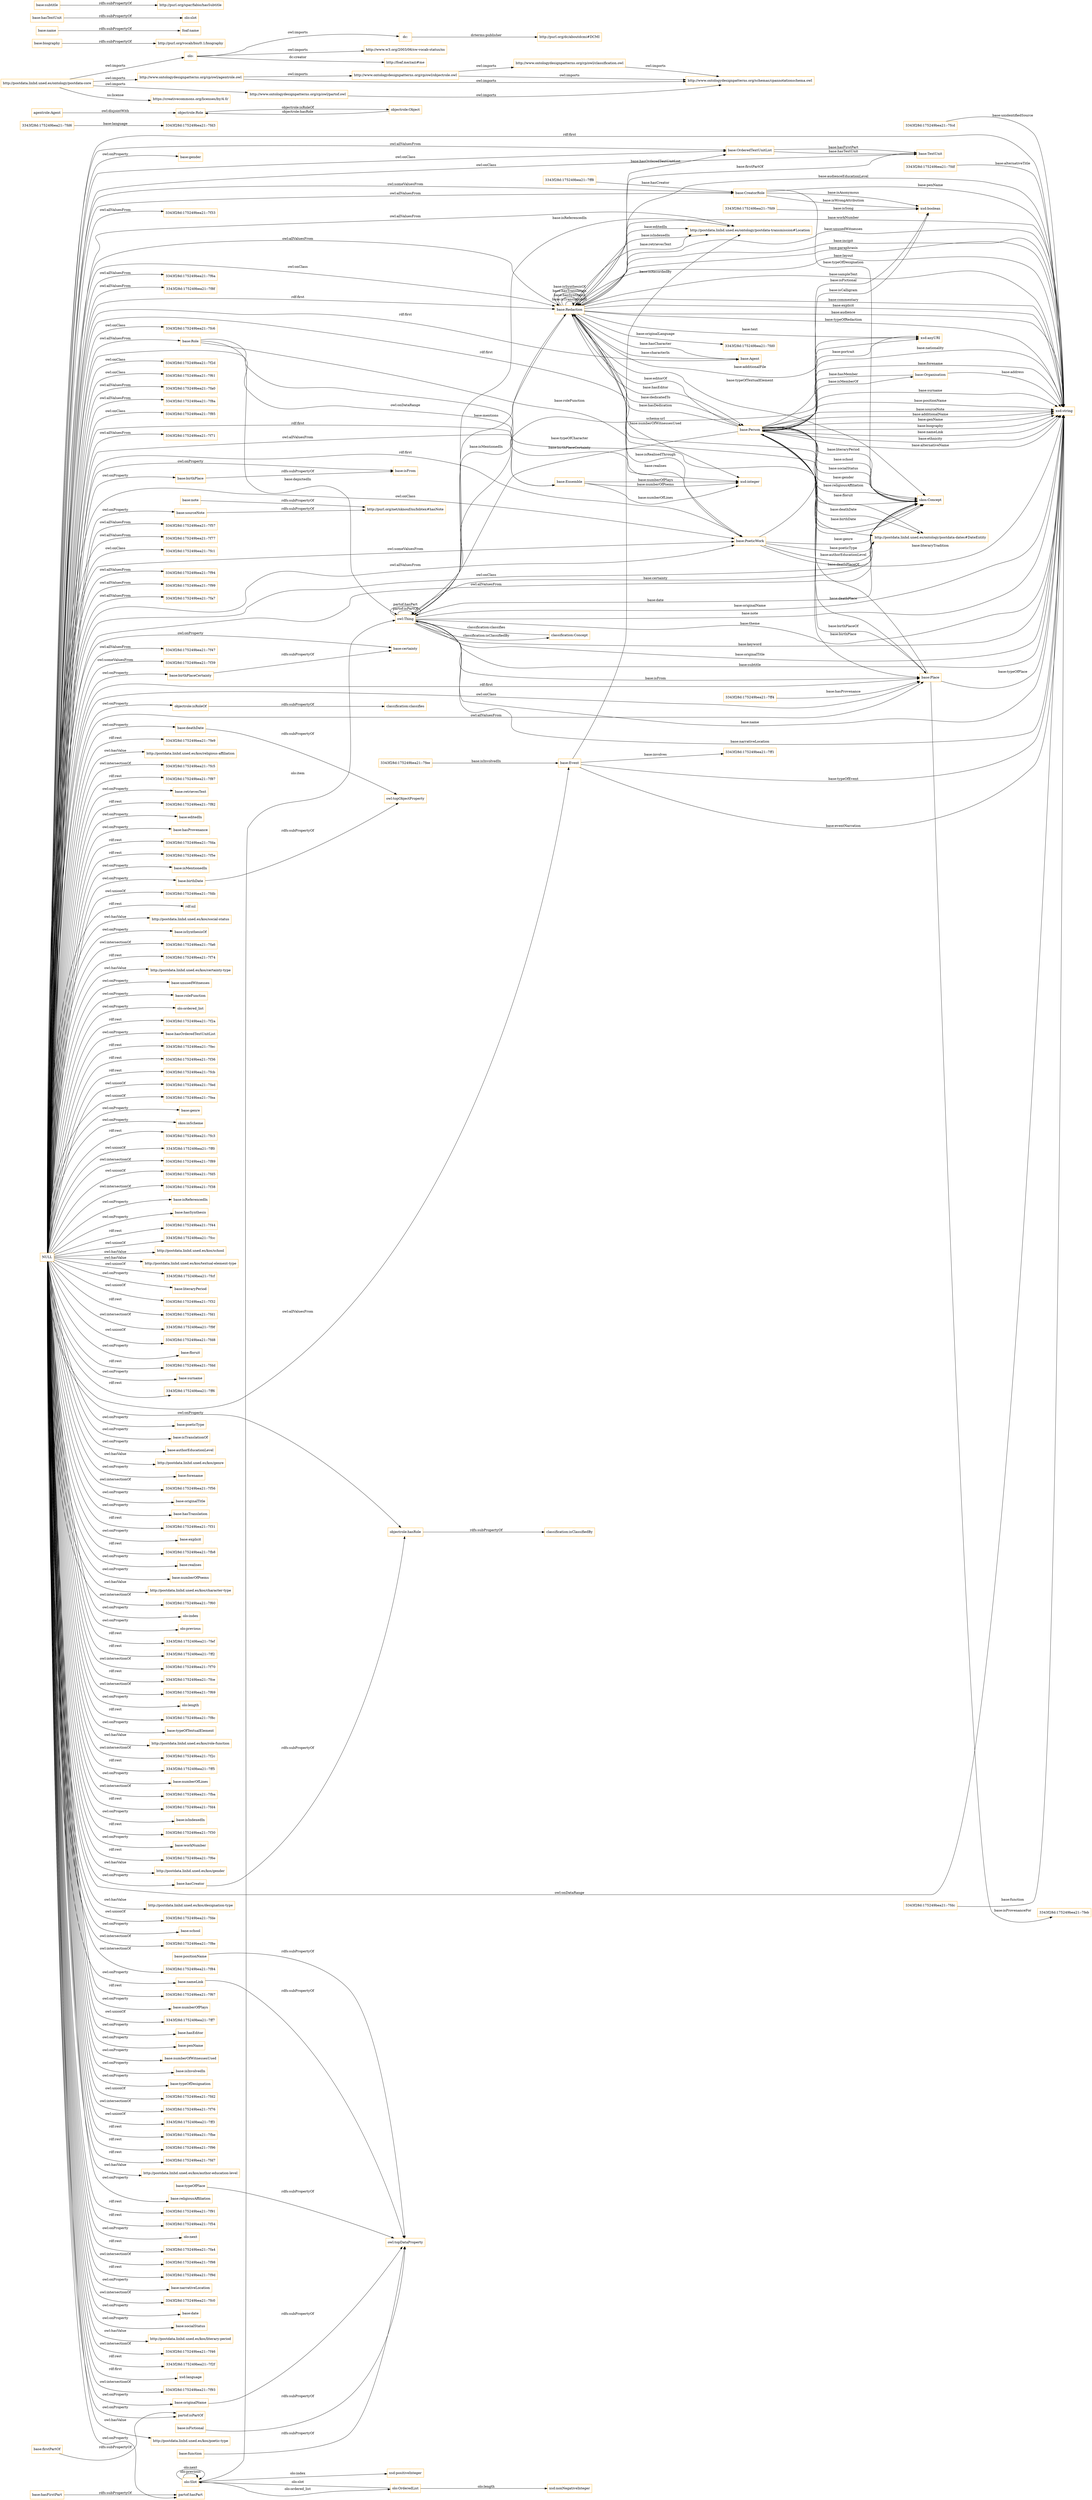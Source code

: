 digraph ar2dtool_diagram { 
rankdir=LR;
size="1501"
node [shape = rectangle, color="orange"]; "base:Role" "3343f28d:175249bea21:-7feb" "base:OrderedTextUnitList" "3343f28d:175249bea21:-7fd6" "3343f28d:175249bea21:-7f33" "agentrole:Agent" "3343f28d:175249bea21:-7fee" "base:Agent" "base:CreatorRole" "base:Person" "3343f28d:175249bea21:-7f6a" "3343f28d:175249bea21:-7f8f" "base:Organisation" "3343f28d:175249bea21:-7ff4" "base:Redaction" "3343f28d:175249bea21:-7fc6" "base:Ensemble" "3343f28d:175249bea21:-7f2d" "3343f28d:175249bea21:-7fdc" "3343f28d:175249bea21:-7ff1" "3343f28d:175249bea21:-7f61" "3343f28d:175249bea21:-7fa0" "3343f28d:175249bea21:-7f8a" "3343f28d:175249bea21:-7fcd" "3343f28d:175249bea21:-7f85" "3343f28d:175249bea21:-7fdf" "base:TextUnit" "3343f28d:175249bea21:-7f71" "skos:Concept" "http://postdata.linhd.uned.es/ontology/postdata-dates#DateEntity" "base:Place" "3343f28d:175249bea21:-7ff8" "base:Event" "3343f28d:175249bea21:-7f57" "3343f28d:175249bea21:-7f77" "3343f28d:175249bea21:-7fd9" "3343f28d:175249bea21:-7fc1" "http://postdata.linhd.uned.es/ontology/postdata-transmission#Location" "3343f28d:175249bea21:-7f94" "3343f28d:175249bea21:-7f99" "3343f28d:175249bea21:-7fa7" "base:PoeticWork" "3343f28d:175249bea21:-7f47" "3343f28d:175249bea21:-7f39" "owl:Thing" "objectrole:Role" "objectrole:Object" "olo:Slot" "olo:OrderedList" "classification:Concept" ; /*classes style*/
	"base:deathDate" -> "owl:topObjectProperty" [ label = "rdfs:subPropertyOf" ];
	"http://www.ontologydesignpatterns.org/cp/owl/objectrole.owl" -> "http://www.ontologydesignpatterns.org/cp/owl/classification.owl" [ label = "owl:imports" ];
	"http://www.ontologydesignpatterns.org/cp/owl/objectrole.owl" -> "http://www.ontologydesignpatterns.org/schemas/cpannotationschema.owl" [ label = "owl:imports" ];
	"http://www.ontologydesignpatterns.org/cp/owl/classification.owl" -> "http://www.ontologydesignpatterns.org/schemas/cpannotationschema.owl" [ label = "owl:imports" ];
	"base:firstPartOf" -> "partof:isPartOf" [ label = "rdfs:subPropertyOf" ];
	"agentrole:Agent" -> "objectrole:Role" [ label = "owl:disjointWith" ];
	"dc:" -> "http://purl.org/dc/aboutdcmi#DCMI" [ label = "dcterms:publisher" ];
	"olo:" -> "http://www.w3.org/2003/06/sw-vocab-status/ns" [ label = "owl:imports" ];
	"olo:" -> "dc:" [ label = "owl:imports" ];
	"olo:" -> "http://foaf.me/zazi#me" [ label = "dc:creator" ];
	"base:birthPlaceCertainty" -> "base:certainty" [ label = "rdfs:subPropertyOf" ];
	"base:biography" -> "http://purl.org/vocab/bio/0.1/biography" [ label = "rdfs:subPropertyOf" ];
	"objectrole:isRoleOf" -> "classification:classifies" [ label = "rdfs:subPropertyOf" ];
	"base:nameLink" -> "owl:topDataProperty" [ label = "rdfs:subPropertyOf" ];
	"base:sourceNote" -> "http://purl.org/net/nknouf/ns/bibtex#hasNote" [ label = "rdfs:subPropertyOf" ];
	"base:name" -> "foaf:name" [ label = "rdfs:subPropertyOf" ];
	"base:hasTextUnit" -> "olo:slot" [ label = "rdfs:subPropertyOf" ];
	"NULL" -> "3343f28d:175249bea21:-7fe9" [ label = "rdf:rest" ];
	"NULL" -> "http://postdata.linhd.uned.es/kos/religious-affiliation" [ label = "owl:hasValue" ];
	"NULL" -> "base:PoeticWork" [ label = "owl:allValuesFrom" ];
	"NULL" -> "3343f28d:175249bea21:-7fc5" [ label = "owl:intersectionOf" ];
	"NULL" -> "3343f28d:175249bea21:-7f87" [ label = "rdf:rest" ];
	"NULL" -> "base:CreatorRole" [ label = "owl:someValuesFrom" ];
	"NULL" -> "base:retrievesText" [ label = "owl:onProperty" ];
	"NULL" -> "3343f28d:175249bea21:-7f82" [ label = "rdf:rest" ];
	"NULL" -> "base:editedIn" [ label = "owl:onProperty" ];
	"NULL" -> "base:Place" [ label = "rdf:first" ];
	"NULL" -> "base:hasProvenance" [ label = "owl:onProperty" ];
	"NULL" -> "3343f28d:175249bea21:-7fda" [ label = "rdf:rest" ];
	"NULL" -> "3343f28d:175249bea21:-7f5e" [ label = "rdf:rest" ];
	"NULL" -> "base:PoeticWork" [ label = "rdf:first" ];
	"NULL" -> "base:isMentionedIn" [ label = "owl:onProperty" ];
	"NULL" -> "base:birthDate" [ label = "owl:onProperty" ];
	"NULL" -> "3343f28d:175249bea21:-7fdb" [ label = "owl:unionOf" ];
	"NULL" -> "rdf:nil" [ label = "rdf:rest" ];
	"NULL" -> "http://postdata.linhd.uned.es/kos/social-status" [ label = "owl:hasValue" ];
	"NULL" -> "base:isSynthesisOf" [ label = "owl:onProperty" ];
	"NULL" -> "base:birthPlaceCertainty" [ label = "owl:onProperty" ];
	"NULL" -> "3343f28d:175249bea21:-7fa6" [ label = "owl:intersectionOf" ];
	"NULL" -> "3343f28d:175249bea21:-7f74" [ label = "rdf:rest" ];
	"NULL" -> "http://postdata.linhd.uned.es/kos/certainty-type" [ label = "owl:hasValue" ];
	"NULL" -> "base:unusedWitnesses" [ label = "owl:onProperty" ];
	"NULL" -> "objectrole:isRoleOf" [ label = "owl:onProperty" ];
	"NULL" -> "base:roleFunction" [ label = "owl:onProperty" ];
	"NULL" -> "partof:isPartOf" [ label = "owl:onProperty" ];
	"NULL" -> "olo:ordered_list" [ label = "owl:onProperty" ];
	"NULL" -> "3343f28d:175249bea21:-7f47" [ label = "owl:allValuesFrom" ];
	"NULL" -> "3343f28d:175249bea21:-7f2a" [ label = "rdf:rest" ];
	"NULL" -> "base:hasOrderedTextUnitList" [ label = "owl:onProperty" ];
	"NULL" -> "3343f28d:175249bea21:-7fec" [ label = "rdf:rest" ];
	"NULL" -> "3343f28d:175249bea21:-7f36" [ label = "rdf:rest" ];
	"NULL" -> "3343f28d:175249bea21:-7fcb" [ label = "rdf:rest" ];
	"NULL" -> "3343f28d:175249bea21:-7fed" [ label = "owl:unionOf" ];
	"NULL" -> "base:Role" [ label = "owl:allValuesFrom" ];
	"NULL" -> "3343f28d:175249bea21:-7fea" [ label = "owl:unionOf" ];
	"NULL" -> "base:genre" [ label = "owl:onProperty" ];
	"NULL" -> "skos:inScheme" [ label = "owl:onProperty" ];
	"NULL" -> "base:OrderedTextUnitList" [ label = "owl:allValuesFrom" ];
	"NULL" -> "3343f28d:175249bea21:-7fc3" [ label = "rdf:rest" ];
	"NULL" -> "base:CreatorRole" [ label = "owl:allValuesFrom" ];
	"NULL" -> "http://postdata.linhd.uned.es/ontology/postdata-dates#DateEntity" [ label = "owl:onClass" ];
	"NULL" -> "base:Ensemble" [ label = "owl:allValuesFrom" ];
	"NULL" -> "3343f28d:175249bea21:-7ff0" [ label = "owl:unionOf" ];
	"NULL" -> "3343f28d:175249bea21:-7f89" [ label = "owl:intersectionOf" ];
	"NULL" -> "3343f28d:175249bea21:-7fd5" [ label = "owl:unionOf" ];
	"NULL" -> "3343f28d:175249bea21:-7f38" [ label = "owl:intersectionOf" ];
	"NULL" -> "base:isReferencedIn" [ label = "owl:onProperty" ];
	"NULL" -> "base:hasSynthesis" [ label = "owl:onProperty" ];
	"NULL" -> "3343f28d:175249bea21:-7f44" [ label = "rdf:rest" ];
	"NULL" -> "3343f28d:175249bea21:-7fcc" [ label = "owl:unionOf" ];
	"NULL" -> "base:Agent" [ label = "rdf:first" ];
	"NULL" -> "http://postdata.linhd.uned.es/kos/school" [ label = "owl:hasValue" ];
	"NULL" -> "skos:Concept" [ label = "rdf:first" ];
	"NULL" -> "http://postdata.linhd.uned.es/kos/textual-element-type" [ label = "owl:hasValue" ];
	"NULL" -> "3343f28d:175249bea21:-7fcf" [ label = "owl:unionOf" ];
	"NULL" -> "base:literaryPeriod" [ label = "owl:onProperty" ];
	"NULL" -> "3343f28d:175249bea21:-7f32" [ label = "owl:unionOf" ];
	"NULL" -> "3343f28d:175249bea21:-7f8a" [ label = "owl:allValuesFrom" ];
	"NULL" -> "3343f28d:175249bea21:-7fd1" [ label = "rdf:rest" ];
	"NULL" -> "3343f28d:175249bea21:-7f9f" [ label = "owl:intersectionOf" ];
	"NULL" -> "3343f28d:175249bea21:-7fc6" [ label = "owl:onClass" ];
	"NULL" -> "3343f28d:175249bea21:-7fd8" [ label = "owl:unionOf" ];
	"NULL" -> "base:floruit" [ label = "owl:onProperty" ];
	"NULL" -> "3343f28d:175249bea21:-7fdd" [ label = "rdf:rest" ];
	"NULL" -> "base:surname" [ label = "owl:onProperty" ];
	"NULL" -> "3343f28d:175249bea21:-7ff6" [ label = "rdf:rest" ];
	"NULL" -> "xsd:string" [ label = "owl:onDataRange" ];
	"NULL" -> "base:poeticType" [ label = "owl:onProperty" ];
	"NULL" -> "base:isTranslationOf" [ label = "owl:onProperty" ];
	"NULL" -> "base:authorEducationLevel" [ label = "owl:onProperty" ];
	"NULL" -> "http://postdata.linhd.uned.es/kos/genre" [ label = "owl:hasValue" ];
	"NULL" -> "base:forename" [ label = "owl:onProperty" ];
	"NULL" -> "3343f28d:175249bea21:-7f56" [ label = "owl:intersectionOf" ];
	"NULL" -> "3343f28d:175249bea21:-7f71" [ label = "owl:allValuesFrom" ];
	"NULL" -> "base:originalTitle" [ label = "owl:onProperty" ];
	"NULL" -> "base:hasTranslation" [ label = "owl:onProperty" ];
	"NULL" -> "3343f28d:175249bea21:-7f31" [ label = "rdf:rest" ];
	"NULL" -> "base:Redaction" [ label = "owl:allValuesFrom" ];
	"NULL" -> "base:explicit" [ label = "owl:onProperty" ];
	"NULL" -> "3343f28d:175249bea21:-7fb8" [ label = "rdf:rest" ];
	"NULL" -> "3343f28d:175249bea21:-7f61" [ label = "owl:onClass" ];
	"NULL" -> "base:realises" [ label = "owl:onProperty" ];
	"NULL" -> "base:numberOfPoems" [ label = "owl:onProperty" ];
	"NULL" -> "base:PoeticWork" [ label = "owl:someValuesFrom" ];
	"NULL" -> "http://postdata.linhd.uned.es/kos/character-type" [ label = "owl:hasValue" ];
	"NULL" -> "3343f28d:175249bea21:-7f60" [ label = "owl:intersectionOf" ];
	"NULL" -> "olo:index" [ label = "owl:onProperty" ];
	"NULL" -> "olo:previous" [ label = "owl:onProperty" ];
	"NULL" -> "3343f28d:175249bea21:-7fef" [ label = "rdf:rest" ];
	"NULL" -> "3343f28d:175249bea21:-7ff2" [ label = "rdf:rest" ];
	"NULL" -> "3343f28d:175249bea21:-7f70" [ label = "owl:intersectionOf" ];
	"NULL" -> "3343f28d:175249bea21:-7fce" [ label = "rdf:rest" ];
	"NULL" -> "3343f28d:175249bea21:-7fa0" [ label = "owl:allValuesFrom" ];
	"NULL" -> "3343f28d:175249bea21:-7f69" [ label = "owl:intersectionOf" ];
	"NULL" -> "3343f28d:175249bea21:-7f39" [ label = "owl:someValuesFrom" ];
	"NULL" -> "3343f28d:175249bea21:-7f6a" [ label = "owl:allValuesFrom" ];
	"NULL" -> "base:PoeticWork" [ label = "owl:onClass" ];
	"NULL" -> "xsd:string" [ label = "rdf:first" ];
	"NULL" -> "olo:length" [ label = "owl:onProperty" ];
	"NULL" -> "3343f28d:175249bea21:-7f8c" [ label = "rdf:rest" ];
	"NULL" -> "base:typeOfTextualElement" [ label = "owl:onProperty" ];
	"NULL" -> "http://postdata.linhd.uned.es/kos/role-function" [ label = "owl:hasValue" ];
	"NULL" -> "3343f28d:175249bea21:-7f85" [ label = "owl:onClass" ];
	"NULL" -> "3343f28d:175249bea21:-7f2c" [ label = "owl:intersectionOf" ];
	"NULL" -> "3343f28d:175249bea21:-7f8f" [ label = "owl:allValuesFrom" ];
	"NULL" -> "3343f28d:175249bea21:-7ff5" [ label = "rdf:rest" ];
	"NULL" -> "base:numberOfLines" [ label = "owl:onProperty" ];
	"NULL" -> "3343f28d:175249bea21:-7fba" [ label = "owl:intersectionOf" ];
	"NULL" -> "3343f28d:175249bea21:-7fd4" [ label = "rdf:rest" ];
	"NULL" -> "base:isIndexedIn" [ label = "owl:onProperty" ];
	"NULL" -> "3343f28d:175249bea21:-7f30" [ label = "rdf:rest" ];
	"NULL" -> "base:workNumber" [ label = "owl:onProperty" ];
	"NULL" -> "3343f28d:175249bea21:-7f6e" [ label = "rdf:rest" ];
	"NULL" -> "http://postdata.linhd.uned.es/kos/gender" [ label = "owl:hasValue" ];
	"NULL" -> "3343f28d:175249bea21:-7f77" [ label = "owl:allValuesFrom" ];
	"NULL" -> "base:hasCreator" [ label = "owl:onProperty" ];
	"NULL" -> "http://postdata.linhd.uned.es/kos/designation-type" [ label = "owl:hasValue" ];
	"NULL" -> "base:deathDate" [ label = "owl:onProperty" ];
	"NULL" -> "base:isFrom" [ label = "owl:onProperty" ];
	"NULL" -> "3343f28d:175249bea21:-7fde" [ label = "owl:unionOf" ];
	"NULL" -> "base:Redaction" [ label = "owl:onClass" ];
	"NULL" -> "base:school" [ label = "owl:onProperty" ];
	"NULL" -> "3343f28d:175249bea21:-7f8e" [ label = "owl:intersectionOf" ];
	"NULL" -> "3343f28d:175249bea21:-7f33" [ label = "owl:allValuesFrom" ];
	"NULL" -> "xsd:integer" [ label = "owl:onDataRange" ];
	"NULL" -> "3343f28d:175249bea21:-7f84" [ label = "owl:intersectionOf" ];
	"NULL" -> "3343f28d:175249bea21:-7fc1" [ label = "owl:onClass" ];
	"NULL" -> "3343f28d:175249bea21:-7fa7" [ label = "owl:allValuesFrom" ];
	"NULL" -> "3343f28d:175249bea21:-7f67" [ label = "rdf:rest" ];
	"NULL" -> "objectrole:hasRole" [ label = "owl:onProperty" ];
	"NULL" -> "partof:hasPart" [ label = "owl:onProperty" ];
	"NULL" -> "3343f28d:175249bea21:-7f57" [ label = "owl:allValuesFrom" ];
	"NULL" -> "base:Place" [ label = "owl:onClass" ];
	"NULL" -> "base:numberOfPlays" [ label = "owl:onProperty" ];
	"NULL" -> "3343f28d:175249bea21:-7ff7" [ label = "owl:unionOf" ];
	"NULL" -> "base:hasEditor" [ label = "owl:onProperty" ];
	"NULL" -> "base:nameLink" [ label = "owl:onProperty" ];
	"NULL" -> "base:Ensemble" [ label = "rdf:first" ];
	"NULL" -> "base:penName" [ label = "owl:onProperty" ];
	"NULL" -> "3343f28d:175249bea21:-7f2d" [ label = "owl:onClass" ];
	"NULL" -> "base:numberOfWitnessesUsed" [ label = "owl:onProperty" ];
	"NULL" -> "base:isInvolvedIn" [ label = "owl:onProperty" ];
	"NULL" -> "base:typeOfDesignation" [ label = "owl:onProperty" ];
	"NULL" -> "3343f28d:175249bea21:-7fd2" [ label = "owl:unionOf" ];
	"NULL" -> "http://postdata.linhd.uned.es/ontology/postdata-transmission#Location" [ label = "owl:allValuesFrom" ];
	"NULL" -> "base:Redaction" [ label = "rdf:first" ];
	"NULL" -> "3343f28d:175249bea21:-7f76" [ label = "owl:intersectionOf" ];
	"NULL" -> "3343f28d:175249bea21:-7ff3" [ label = "owl:unionOf" ];
	"NULL" -> "3343f28d:175249bea21:-7fbe" [ label = "rdf:rest" ];
	"NULL" -> "3343f28d:175249bea21:-7f96" [ label = "rdf:rest" ];
	"NULL" -> "3343f28d:175249bea21:-7fd7" [ label = "rdf:rest" ];
	"NULL" -> "http://postdata.linhd.uned.es/kos/author-education-level" [ label = "owl:hasValue" ];
	"NULL" -> "base:originalName" [ label = "owl:onProperty" ];
	"NULL" -> "base:religiousAffiliation" [ label = "owl:onProperty" ];
	"NULL" -> "3343f28d:175249bea21:-7f91" [ label = "rdf:rest" ];
	"NULL" -> "3343f28d:175249bea21:-7f54" [ label = "rdf:rest" ];
	"NULL" -> "olo:next" [ label = "owl:onProperty" ];
	"NULL" -> "base:sourceNote" [ label = "owl:onProperty" ];
	"NULL" -> "3343f28d:175249bea21:-7f99" [ label = "owl:allValuesFrom" ];
	"NULL" -> "3343f28d:175249bea21:-7fa4" [ label = "rdf:rest" ];
	"NULL" -> "3343f28d:175249bea21:-7f98" [ label = "owl:intersectionOf" ];
	"NULL" -> "3343f28d:175249bea21:-7f9d" [ label = "rdf:rest" ];
	"NULL" -> "base:narrativeLocation" [ label = "owl:onProperty" ];
	"NULL" -> "3343f28d:175249bea21:-7fc0" [ label = "owl:intersectionOf" ];
	"NULL" -> "base:certainty" [ label = "owl:onProperty" ];
	"NULL" -> "base:date" [ label = "owl:onProperty" ];
	"NULL" -> "3343f28d:175249bea21:-7f94" [ label = "owl:allValuesFrom" ];
	"NULL" -> "base:TextUnit" [ label = "owl:onClass" ];
	"NULL" -> "base:Place" [ label = "owl:allValuesFrom" ];
	"NULL" -> "base:socialStatus" [ label = "owl:onProperty" ];
	"NULL" -> "http://postdata.linhd.uned.es/kos/literary-period" [ label = "owl:hasValue" ];
	"NULL" -> "http://postdata.linhd.uned.es/ontology/postdata-dates#DateEntity" [ label = "owl:allValuesFrom" ];
	"NULL" -> "3343f28d:175249bea21:-7f46" [ label = "owl:intersectionOf" ];
	"NULL" -> "3343f28d:175249bea21:-7f2f" [ label = "rdf:rest" ];
	"NULL" -> "xsd:language" [ label = "rdf:first" ];
	"NULL" -> "3343f28d:175249bea21:-7f93" [ label = "owl:intersectionOf" ];
	"NULL" -> "http://postdata.linhd.uned.es/kos/poetic-type" [ label = "owl:hasValue" ];
	"NULL" -> "base:gender" [ label = "owl:onProperty" ];
	"NULL" -> "base:OrderedTextUnitList" [ label = "owl:onClass" ];
	"NULL" -> "base:Event" [ label = "owl:allValuesFrom" ];
	"NULL" -> "base:birthPlace" [ label = "owl:onProperty" ];
	"base:hasFirstPart" -> "partof:hasPart" [ label = "rdfs:subPropertyOf" ];
	"base:hasCreator" -> "objectrole:hasRole" [ label = "rdfs:subPropertyOf" ];
	"base:birthPlace" -> "base:isFrom" [ label = "rdfs:subPropertyOf" ];
	"http://www.ontologydesignpatterns.org/cp/owl/agentrole.owl" -> "http://www.ontologydesignpatterns.org/cp/owl/objectrole.owl" [ label = "owl:imports" ];
	"http://www.ontologydesignpatterns.org/cp/owl/agentrole.owl" -> "http://www.ontologydesignpatterns.org/schemas/cpannotationschema.owl" [ label = "owl:imports" ];
	"base:isFictional" -> "owl:topDataProperty" [ label = "rdfs:subPropertyOf" ];
	"base:subtitle" -> "http://purl.org/spar/fabio/hasSubtitle" [ label = "rdfs:subPropertyOf" ];
	"base:function" -> "owl:topDataProperty" [ label = "rdfs:subPropertyOf" ];
	"base:originalName" -> "owl:topDataProperty" [ label = "rdfs:subPropertyOf" ];
	"http://www.ontologydesignpatterns.org/cp/owl/partof.owl" -> "http://www.ontologydesignpatterns.org/schemas/cpannotationschema.owl" [ label = "owl:imports" ];
	"http://postdata.linhd.uned.es/ontology/postdata-core" -> "https://creativecommons.org/licenses/by/4.0/" [ label = "ns:license" ];
	"http://postdata.linhd.uned.es/ontology/postdata-core" -> "http://www.ontologydesignpatterns.org/cp/owl/partof.owl" [ label = "owl:imports" ];
	"http://postdata.linhd.uned.es/ontology/postdata-core" -> "http://www.ontologydesignpatterns.org/cp/owl/agentrole.owl" [ label = "owl:imports" ];
	"http://postdata.linhd.uned.es/ontology/postdata-core" -> "olo:" [ label = "owl:imports" ];
	"base:note" -> "http://purl.org/net/nknouf/ns/bibtex#hasNote" [ label = "rdfs:subPropertyOf" ];
	"base:birthDate" -> "owl:topObjectProperty" [ label = "rdfs:subPropertyOf" ];
	"base:positionName" -> "owl:topDataProperty" [ label = "rdfs:subPropertyOf" ];
	"objectrole:hasRole" -> "classification:isClassifiedBy" [ label = "rdfs:subPropertyOf" ];
	"base:typeOfPlace" -> "owl:topDataProperty" [ label = "rdfs:subPropertyOf" ];
	"base:Redaction" -> "owl:Thing" [ label = "base:mentions" ];
	"base:Person" -> "xsd:boolean" [ label = "base:isFictional" ];
	"owl:Thing" -> "xsd:string" [ label = "base:narrativeLocation" ];
	"base:CreatorRole" -> "xsd:string" [ label = "base:penName" ];
	"base:Person" -> "base:Place" [ label = "base:deathPlace" ];
	"base:Ensemble" -> "xsd:integer" [ label = "base:numberOfLines" ];
	"base:Redaction" -> "xsd:string" [ label = "base:audienceEducationLevel" ];
	"base:Event" -> "xsd:string" [ label = "base:eventNarration" ];
	"base:Redaction" -> "xsd:string" [ label = "base:workNumber" ];
	"owl:Thing" -> "xsd:string" [ label = "base:originalName" ];
	"base:OrderedTextUnitList" -> "base:TextUnit" [ label = "base:hasTextUnit" ];
	"base:Redaction" -> "base:Person" [ label = "base:hasEditor" ];
	"olo:Slot" -> "olo:Slot" [ label = "olo:previous" ];
	"base:Redaction" -> "xsd:string" [ label = "base:unusedWitnesses" ];
	"base:Place" -> "base:Person" [ label = "base:deathPlaceOf" ];
	"base:Person" -> "http://postdata.linhd.uned.es/ontology/postdata-dates#DateEntity" [ label = "base:floruit" ];
	"base:Person" -> "xsd:string" [ label = "base:surname" ];
	"base:Person" -> "xsd:string" [ label = "base:positionName" ];
	"classification:Concept" -> "owl:Thing" [ label = "classification:classifies" ];
	"3343f28d:175249bea21:-7ff8" -> "base:CreatorRole" [ label = "base:hasCreator" ];
	"base:Redaction" -> "xsd:string" [ label = "base:paraphrasis" ];
	"base:Person" -> "base:Redaction" [ label = "base:hasDedication" ];
	"base:Event" -> "xsd:string" [ label = "base:typeOfEvent" ];
	"base:Person" -> "http://postdata.linhd.uned.es/ontology/postdata-dates#DateEntity" [ label = "base:deathDate" ];
	"base:Person" -> "base:Place" [ label = "base:birthPlace" ];
	"base:Event" -> "http://postdata.linhd.uned.es/ontology/postdata-transmission#Location" [ label = "base:isRecordedBy" ];
	"base:CreatorRole" -> "xsd:boolean" [ label = "base:isAnonymous" ];
	"base:Redaction" -> "base:Agent" [ label = "base:hasCharacter" ];
	"base:Redaction" -> "xsd:anyURI" [ label = "base:text" ];
	"base:Redaction" -> "xsd:anyURI" [ label = "base:additionalFile" ];
	"base:Person" -> "base:Organisation" [ label = "base:isMemberOf" ];
	"base:Redaction" -> "xsd:string" [ label = "base:layout" ];
	"base:PoeticWork" -> "xsd:boolean" [ label = "base:isCalligram" ];
	"olo:Slot" -> "olo:OrderedList" [ label = "olo:ordered_list" ];
	"base:Redaction" -> "http://postdata.linhd.uned.es/ontology/postdata-transmission#Location" [ label = "base:editedIn" ];
	"base:Redaction" -> "skos:Concept" [ label = "base:typeOfTextualElement" ];
	"olo:OrderedList" -> "xsd:nonNegativeInteger" [ label = "olo:length" ];
	"3343f28d:175249bea21:-7fee" -> "base:Event" [ label = "base:isInvolvedIn" ];
	"base:PoeticWork" -> "base:Redaction" [ label = "base:isRealisedThrough" ];
	"base:Redaction" -> "base:PoeticWork" [ label = "base:realises" ];
	"base:Person" -> "skos:Concept" [ label = "base:religiousAffiliation" ];
	"base:Person" -> "xsd:string" [ label = "base:sourceNote" ];
	"base:Redaction" -> "xsd:string" [ label = "base:sampleText" ];
	"base:Redaction" -> "xsd:string" [ label = "base:incipit" ];
	"base:Person" -> "http://postdata.linhd.uned.es/ontology/postdata-dates#DateEntity" [ label = "base:birthDate" ];
	"base:Person" -> "owl:Thing" [ label = "base:birthPlaceCertainty" ];
	"base:Person" -> "skos:Concept" [ label = "base:literaryPeriod" ];
	"base:Person" -> "xsd:string" [ label = "base:additionalName" ];
	"base:Person" -> "xsd:string" [ label = "base:genName" ];
	"base:Person" -> "base:Redaction" [ label = "base:editorOf" ];
	"base:CreatorRole" -> "skos:Concept" [ label = "base:typeOfDesignation" ];
	"base:Person" -> "xsd:string" [ label = "base:biography" ];
	"base:Redaction" -> "base:Redaction" [ label = "base:isTranslationOf" ];
	"owl:Thing" -> "skos:Concept" [ label = "base:certainty" ];
	"base:Redaction" -> "base:Redaction" [ label = "base:hasSynthesis" ];
	"olo:OrderedList" -> "olo:Slot" [ label = "olo:slot" ];
	"base:Person" -> "skos:Concept" [ label = "base:school" ];
	"olo:Slot" -> "olo:Slot" [ label = "olo:next" ];
	"owl:Thing" -> "xsd:anyURI" [ label = "schema:url" ];
	"owl:Thing" -> "http://postdata.linhd.uned.es/ontology/postdata-transmission#Location" [ label = "base:isReferencedIn" ];
	"base:PoeticWork" -> "xsd:string" [ label = "base:literaryTradition" ];
	"owl:Thing" -> "xsd:string" [ label = "base:note" ];
	"3343f28d:175249bea21:-7fcd" -> "xsd:string" [ label = "base:unidentifiedSource" ];
	"owl:Thing" -> "xsd:string" [ label = "base:theme" ];
	"base:Event" -> "3343f28d:175249bea21:-7ff1" [ label = "base:involves" ];
	"base:Role" -> "skos:Concept" [ label = "base:roleFunction" ];
	"base:PoeticWork" -> "skos:Concept" [ label = "base:poeticType" ];
	"olo:Slot" -> "owl:Thing" [ label = "olo:item" ];
	"base:Place" -> "xsd:string" [ label = "base:typeOfPlace" ];
	"3343f28d:175249bea21:-7fd9" -> "xsd:boolean" [ label = "base:isSong" ];
	"base:Person" -> "xsd:string" [ label = "base:nameLink" ];
	"base:Ensemble" -> "xsd:integer" [ label = "base:numberOfPlays" ];
	"base:Place" -> "base:Person" [ label = "base:birthPlaceOf" ];
	"base:Redaction" -> "http://postdata.linhd.uned.es/ontology/postdata-transmission#Location" [ label = "base:isIndexedIn" ];
	"base:Person" -> "xsd:string" [ label = "base:ethnicity" ];
	"owl:Thing" -> "xsd:string" [ label = "base:keyword" ];
	"base:Redaction" -> "xsd:string" [ label = "base:commentary" ];
	"base:Redaction" -> "base:OrderedTextUnitList" [ label = "base:hasOrderedTextUnitList" ];
	"owl:Thing" -> "xsd:string" [ label = "base:originalTitle" ];
	"base:Person" -> "skos:Concept" [ label = "base:socialStatus" ];
	"owl:Thing" -> "classification:Concept" [ label = "classification:isClassifiedBy" ];
	"owl:Thing" -> "owl:Thing" [ label = "partof:isPartOf" ];
	"olo:Slot" -> "xsd:positiveInteger" [ label = "olo:index" ];
	"3343f28d:175249bea21:-7fdc" -> "xsd:string" [ label = "base:function" ];
	"base:PoeticWork" -> "skos:Concept" [ label = "base:authorEducationLevel" ];
	"owl:Thing" -> "base:Place" [ label = "base:isFrom" ];
	"base:Redaction" -> "base:Redaction" [ label = "base:hasTranslation" ];
	"base:CreatorRole" -> "xsd:boolean" [ label = "base:isWrongAttribution" ];
	"owl:Thing" -> "http://postdata.linhd.uned.es/ontology/postdata-dates#DateEntity" [ label = "base:date" ];
	"base:TextUnit" -> "base:Redaction" [ label = "base:firstPartOf" ];
	"base:Person" -> "xsd:string" [ label = "base:alternativeName" ];
	"objectrole:Object" -> "objectrole:Role" [ label = "objectrole:hasRole" ];
	"3343f28d:175249bea21:-7ff4" -> "base:Place" [ label = "base:hasProvenance" ];
	"base:Person" -> "xsd:string" [ label = "base:nationality" ];
	"owl:Thing" -> "base:Redaction" [ label = "base:isMentionedIn" ];
	"base:OrderedTextUnitList" -> "base:TextUnit" [ label = "base:hasFirstPart" ];
	"base:Person" -> "xsd:anyURI" [ label = "base:portrait" ];
	"3343f28d:175249bea21:-7fdf" -> "xsd:string" [ label = "base:alternativeTitle" ];
	"base:Organisation" -> "xsd:string" [ label = "base:address" ];
	"base:Role" -> "skos:Concept" [ label = "base:typeOfCharacter" ];
	"base:Organisation" -> "base:Person" [ label = "base:hasMember" ];
	"base:Place" -> "3343f28d:175249bea21:-7feb" [ label = "base:isProvenanceFor" ];
	"base:Redaction" -> "xsd:string" [ label = "base:explicit" ];
	"owl:Thing" -> "xsd:string" [ label = "base:subtitle" ];
	"base:Redaction" -> "http://postdata.linhd.uned.es/ontology/postdata-transmission#Location" [ label = "base:retrievesText" ];
	"base:Person" -> "skos:Concept" [ label = "base:gender" ];
	"base:PoeticWork" -> "skos:Concept" [ label = "base:genre" ];
	"owl:Thing" -> "xsd:string" [ label = "base:name" ];
	"base:Redaction" -> "base:Person" [ label = "base:dedicatedTo" ];
	"base:Person" -> "xsd:string" [ label = "base:forename" ];
	"base:Redaction" -> "xsd:string" [ label = "base:audience" ];
	"base:Ensemble" -> "xsd:integer" [ label = "base:numberOfPoems" ];
	"base:Redaction" -> "xsd:string" [ label = "base:typeOfRedaction" ];
	"base:Redaction" -> "xsd:integer" [ label = "base:numberOfWitnessesUsed" ];
	"base:Redaction" -> "3343f28d:175249bea21:-7fd0" [ label = "base:originalLanguage" ];
	"owl:Thing" -> "owl:Thing" [ label = "partof:hasPart" ];
	"base:Role" -> "owl:Thing" [ label = "base:depictedIn" ];
	"base:Agent" -> "base:Redaction" [ label = "base:characterIn" ];
	"3343f28d:175249bea21:-7fd6" -> "3343f28d:175249bea21:-7fd3" [ label = "base:language" ];
	"objectrole:Role" -> "objectrole:Object" [ label = "objectrole:isRoleOf" ];
	"base:Redaction" -> "base:Redaction" [ label = "base:isSynthesisOf" ];

}

